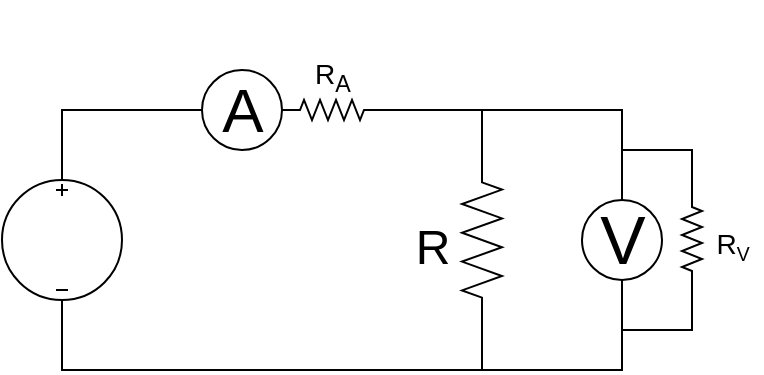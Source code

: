 <mxfile version="12.1.0" type="device" pages="1"><diagram name="Page-1" id="7e0a89b8-554c-2b80-1dc8-d5c74ca68de4"><mxGraphModel dx="971" dy="553" grid="1" gridSize="10" guides="1" tooltips="1" connect="1" arrows="1" fold="1" page="1" pageScale="1" pageWidth="1100" pageHeight="850" background="#ffffff" math="0" shadow="0"><root><mxCell id="0"/><mxCell id="1" parent="0"/><mxCell id="kZ0Ia4vD3V3Qw_7P0eeW-1" value="" style="pointerEvents=1;verticalLabelPosition=bottom;shadow=0;dashed=0;align=center;fillColor=#ffffff;html=1;verticalAlign=top;strokeWidth=1;shape=mxgraph.electrical.signal_sources.dc_source_3;" parent="1" vertex="1"><mxGeometry x="240" y="375" width="60" height="60" as="geometry"/></mxCell><mxCell id="kZ0Ia4vD3V3Qw_7P0eeW-3" style="edgeStyle=orthogonalEdgeStyle;rounded=0;orthogonalLoop=1;jettySize=auto;html=1;entryX=0.5;entryY=0;entryDx=0;entryDy=0;entryPerimeter=0;fontSize=31;startArrow=none;startFill=0;endArrow=none;endFill=0;" parent="1" source="kZ0Ia4vD3V3Qw_7P0eeW-2" target="kZ0Ia4vD3V3Qw_7P0eeW-1" edge="1"><mxGeometry relative="1" as="geometry"/></mxCell><mxCell id="kZ0Ia4vD3V3Qw_7P0eeW-2" value="A" style="verticalLabelPosition=middle;shadow=0;dashed=0;align=center;fillColor=#ffffff;html=1;verticalAlign=middle;strokeWidth=1;shape=ellipse;aspect=fixed;fontSize=31;" parent="1" vertex="1"><mxGeometry x="340" y="320" width="40" height="40" as="geometry"/></mxCell><mxCell id="kZ0Ia4vD3V3Qw_7P0eeW-8" style="edgeStyle=orthogonalEdgeStyle;rounded=0;orthogonalLoop=1;jettySize=auto;html=1;exitX=0;exitY=0.5;exitDx=0;exitDy=0;exitPerimeter=0;entryX=1;entryY=0.5;entryDx=0;entryDy=0;endArrow=none;endFill=0;fontSize=31;" parent="1" source="kZ0Ia4vD3V3Qw_7P0eeW-5" target="kZ0Ia4vD3V3Qw_7P0eeW-2" edge="1"><mxGeometry relative="1" as="geometry"/></mxCell><mxCell id="kZ0Ia4vD3V3Qw_7P0eeW-9" style="edgeStyle=orthogonalEdgeStyle;rounded=0;orthogonalLoop=1;jettySize=auto;html=1;exitX=1;exitY=0.5;exitDx=0;exitDy=0;exitPerimeter=0;endArrow=none;endFill=0;fontSize=31;entryX=0;entryY=0.5;entryDx=0;entryDy=0;entryPerimeter=0;" parent="1" source="kZ0Ia4vD3V3Qw_7P0eeW-5" target="kZ0Ia4vD3V3Qw_7P0eeW-10" edge="1"><mxGeometry relative="1" as="geometry"><mxPoint x="610" y="340" as="targetPoint"/><Array as="points"><mxPoint x="480" y="340"/></Array></mxGeometry></mxCell><mxCell id="kZ0Ia4vD3V3Qw_7P0eeW-5" value="" style="pointerEvents=1;verticalLabelPosition=bottom;shadow=0;dashed=0;align=center;fillColor=#ffffff;html=1;verticalAlign=top;strokeWidth=1;shape=mxgraph.electrical.resistors.resistor_2;fontSize=31;" parent="1" vertex="1"><mxGeometry x="380" y="335" width="50" height="10" as="geometry"/></mxCell><mxCell id="kZ0Ia4vD3V3Qw_7P0eeW-12" style="edgeStyle=orthogonalEdgeStyle;rounded=0;orthogonalLoop=1;jettySize=auto;html=1;exitX=1;exitY=0.5;exitDx=0;exitDy=0;exitPerimeter=0;entryX=0.5;entryY=1;entryDx=0;entryDy=0;entryPerimeter=0;startArrow=none;startFill=0;endArrow=none;endFill=0;fontSize=31;" parent="1" source="kZ0Ia4vD3V3Qw_7P0eeW-10" target="kZ0Ia4vD3V3Qw_7P0eeW-1" edge="1"><mxGeometry relative="1" as="geometry"><Array as="points"><mxPoint x="480" y="470"/><mxPoint x="270" y="470"/></Array></mxGeometry></mxCell><mxCell id="kZ0Ia4vD3V3Qw_7P0eeW-10" value="" style="pointerEvents=1;verticalLabelPosition=bottom;shadow=0;dashed=0;align=center;fillColor=#ffffff;html=1;verticalAlign=top;strokeWidth=1;shape=mxgraph.electrical.resistors.resistor_2;fontSize=31;direction=south;" parent="1" vertex="1"><mxGeometry x="470" y="360" width="20" height="90" as="geometry"/></mxCell><mxCell id="kZ0Ia4vD3V3Qw_7P0eeW-20" value="&lt;font style=&quot;font-size: 14px&quot;&gt;R&lt;sub&gt;A&lt;/sub&gt;&lt;/font&gt;" style="text;html=1;resizable=0;autosize=1;align=center;verticalAlign=middle;points=[];fillColor=none;strokeColor=none;rounded=0;fontSize=34;" parent="1" vertex="1"><mxGeometry x="390" y="285" width="30" height="60" as="geometry"/></mxCell><mxCell id="kZ0Ia4vD3V3Qw_7P0eeW-21" value="&lt;font style=&quot;font-size: 14px&quot;&gt;R&lt;/font&gt;&lt;font style=&quot;font-size: 11.667px&quot;&gt;&lt;sub&gt;V&lt;/sub&gt;&lt;/font&gt;" style="text;html=1;resizable=0;autosize=1;align=center;verticalAlign=middle;points=[];fillColor=none;strokeColor=none;rounded=0;fontSize=34;" parent="1" vertex="1"><mxGeometry x="590" y="369.5" width="30" height="60" as="geometry"/></mxCell><mxCell id="kZ0Ia4vD3V3Qw_7P0eeW-22" value="&lt;span style=&quot;font-size: 24px&quot;&gt;R&lt;/span&gt;" style="text;html=1;resizable=0;autosize=1;align=center;verticalAlign=middle;points=[];fillColor=none;strokeColor=none;rounded=0;fontSize=34;" parent="1" vertex="1"><mxGeometry x="440" y="379.5" width="30" height="50" as="geometry"/></mxCell><mxCell id="6kcPEZh-4dsp8_EgloBC-3" style="edgeStyle=orthogonalEdgeStyle;rounded=0;orthogonalLoop=1;jettySize=auto;html=1;exitX=0.5;exitY=0;exitDx=0;exitDy=0;endArrow=none;endFill=0;" parent="1" source="6kcPEZh-4dsp8_EgloBC-1" edge="1"><mxGeometry relative="1" as="geometry"><mxPoint x="480" y="340" as="targetPoint"/><Array as="points"><mxPoint x="550" y="340"/></Array></mxGeometry></mxCell><mxCell id="6kcPEZh-4dsp8_EgloBC-4" style="edgeStyle=orthogonalEdgeStyle;rounded=0;orthogonalLoop=1;jettySize=auto;html=1;exitX=0.5;exitY=1;exitDx=0;exitDy=0;endArrow=none;endFill=0;" parent="1" source="6kcPEZh-4dsp8_EgloBC-1" edge="1"><mxGeometry relative="1" as="geometry"><mxPoint x="480" y="470" as="targetPoint"/><Array as="points"><mxPoint x="550" y="470"/></Array></mxGeometry></mxCell><mxCell id="6kcPEZh-4dsp8_EgloBC-1" value="V" style="verticalLabelPosition=middle;shadow=0;dashed=0;align=center;fillColor=#ffffff;html=1;verticalAlign=middle;strokeWidth=1;shape=ellipse;aspect=fixed;fontSize=34;" parent="1" vertex="1"><mxGeometry x="530" y="385" width="40" height="40" as="geometry"/></mxCell><mxCell id="6kcPEZh-4dsp8_EgloBC-5" style="edgeStyle=orthogonalEdgeStyle;rounded=0;orthogonalLoop=1;jettySize=auto;html=1;exitX=0;exitY=0.5;exitDx=0;exitDy=0;exitPerimeter=0;endArrow=none;endFill=0;" parent="1" source="6kcPEZh-4dsp8_EgloBC-2" edge="1"><mxGeometry relative="1" as="geometry"><mxPoint x="550" y="360" as="targetPoint"/><Array as="points"><mxPoint x="585" y="360"/></Array></mxGeometry></mxCell><mxCell id="6kcPEZh-4dsp8_EgloBC-6" style="edgeStyle=orthogonalEdgeStyle;rounded=0;orthogonalLoop=1;jettySize=auto;html=1;exitX=1;exitY=0.5;exitDx=0;exitDy=0;exitPerimeter=0;endArrow=none;endFill=0;" parent="1" source="6kcPEZh-4dsp8_EgloBC-2" edge="1"><mxGeometry relative="1" as="geometry"><mxPoint x="550" y="450" as="targetPoint"/><Array as="points"><mxPoint x="585" y="450"/></Array></mxGeometry></mxCell><mxCell id="6kcPEZh-4dsp8_EgloBC-2" value="" style="pointerEvents=1;verticalLabelPosition=bottom;shadow=0;dashed=0;align=center;fillColor=#ffffff;html=1;verticalAlign=top;strokeWidth=1;shape=mxgraph.electrical.resistors.resistor_2;fontSize=31;rotation=90;" parent="1" vertex="1"><mxGeometry x="560" y="399.5" width="50" height="10" as="geometry"/></mxCell></root></mxGraphModel></diagram></mxfile>